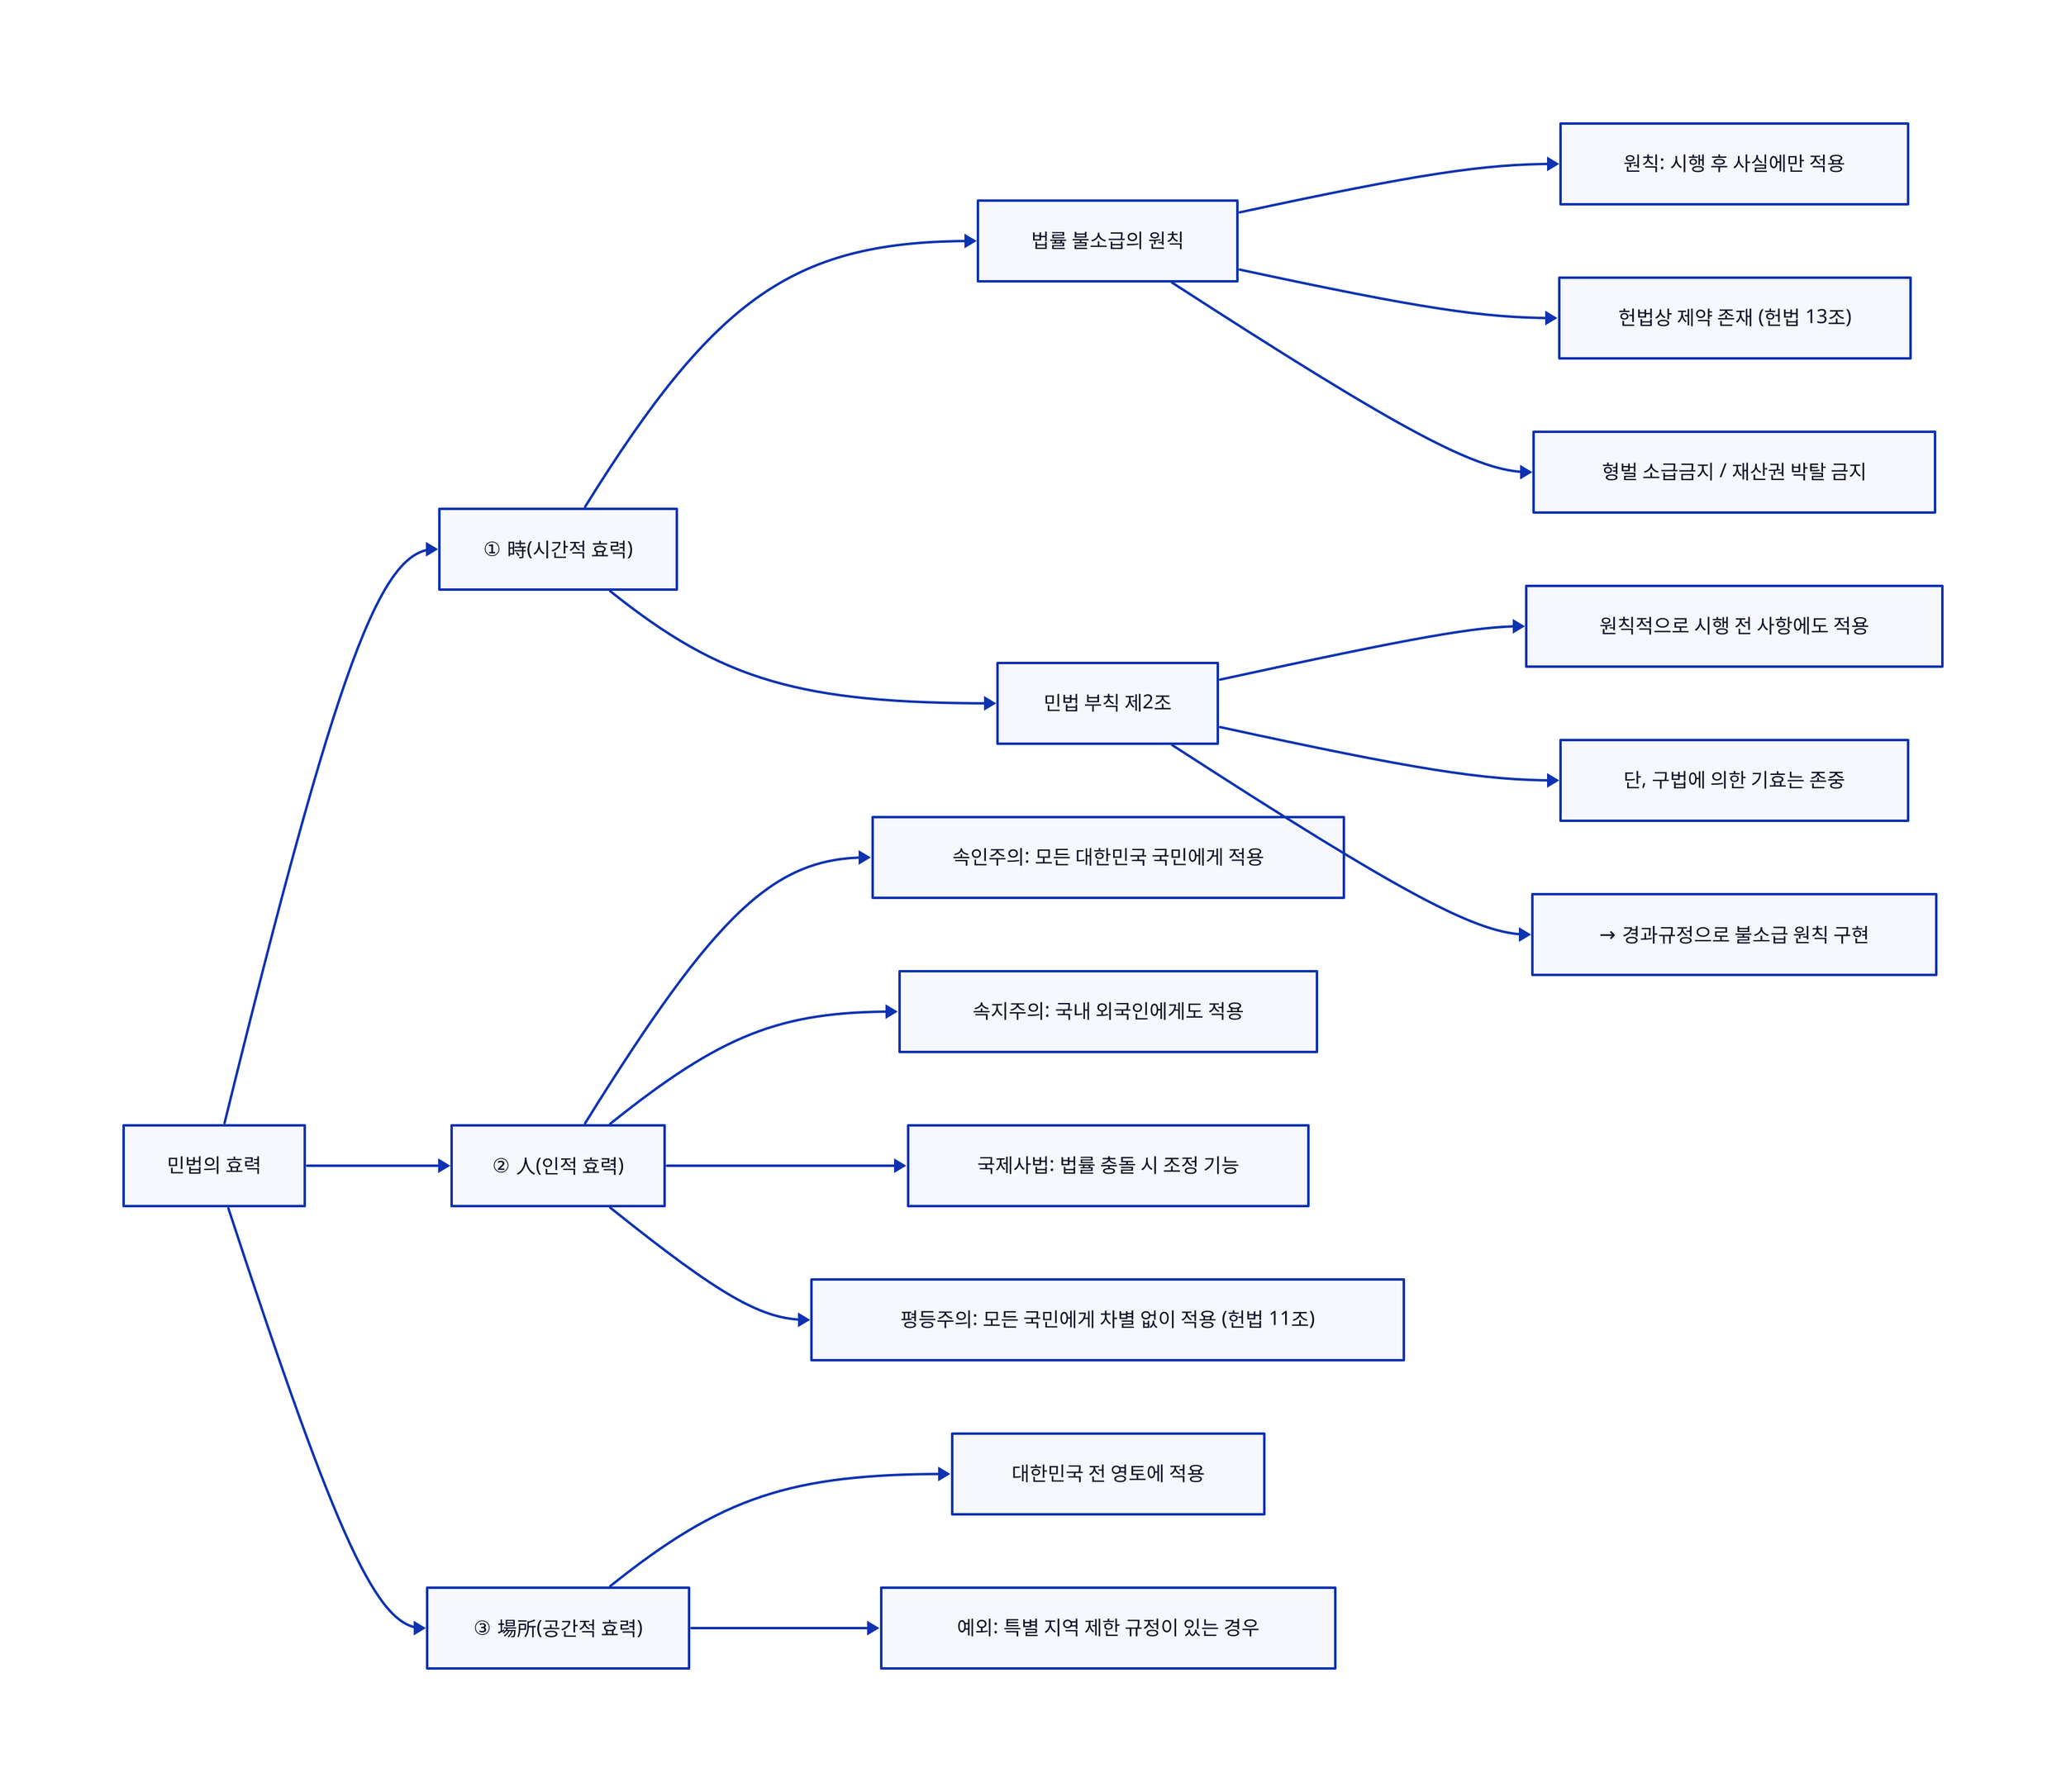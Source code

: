 # [20.1] 민법의 효력 범위: 時·人·場所.d2

direction: right

"민법의 효력" -> "① 時(시간적 효력)"
"민법의 효력" -> "② 人(인적 효력)"
"민법의 효력" -> "③ 場所(공간적 효력)"

"① 時(시간적 효력)" -> "법률 불소급의 원칙"
"법률 불소급의 원칙" -> "원칙: 시행 후 사실에만 적용"
"법률 불소급의 원칙" -> "헌법상 제약 존재 (헌법 13조)"
"법률 불소급의 원칙" -> "형벌 소급금지 / 재산권 박탈 금지"

"① 時(시간적 효력)" -> "민법 부칙 제2조"
"민법 부칙 제2조" -> "원칙적으로 시행 전 사항에도 적용"
"민법 부칙 제2조" -> "단, 구법에 의한 기효는 존중"
"민법 부칙 제2조" -> "→ 경과규정으로 불소급 원칙 구현"

"② 人(인적 효력)" -> "속인주의: 모든 대한민국 국민에게 적용"
"② 人(인적 효력)" -> "속지주의: 국내 외국인에게도 적용"
"② 人(인적 효력)" -> "국제사법: 법률 충돌 시 조정 기능"
"② 人(인적 효력)" -> "평등주의: 모든 국민에게 차별 없이 적용 (헌법 11조)"

"③ 場所(공간적 효력)" -> "대한민국 전 영토에 적용"
"③ 場所(공간적 효력)" -> "예외: 특별 지역 제한 규정이 있는 경우"
